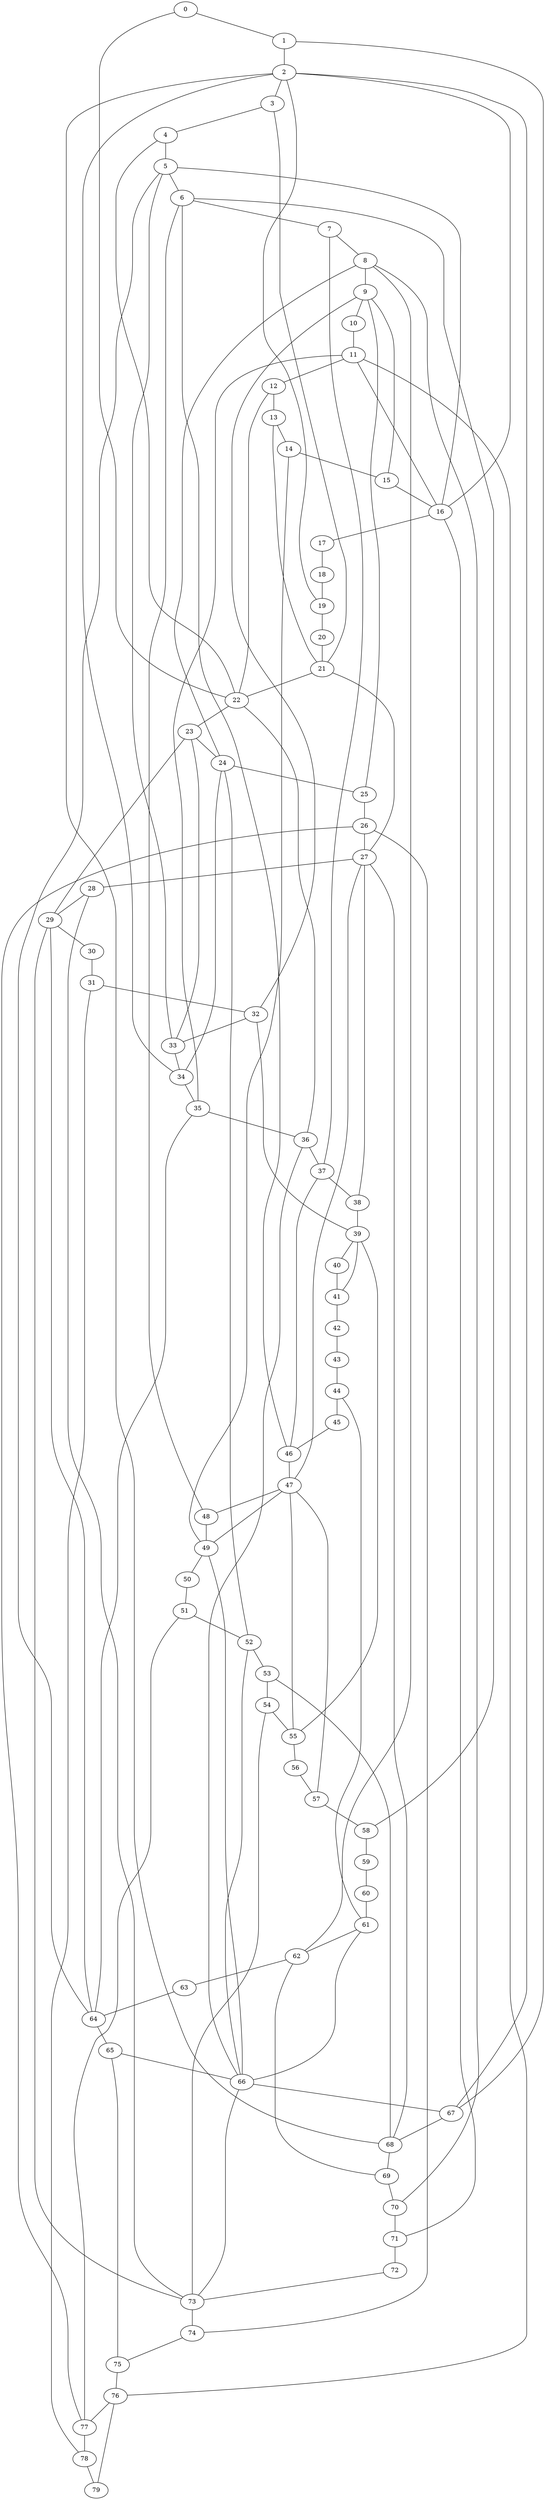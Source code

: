 
graph graphname {
    0 -- 1
0 -- 22
1 -- 2
1 -- 67
2 -- 3
2 -- 67
2 -- 34
2 -- 19
2 -- 68
2 -- 16
3 -- 4
3 -- 21
4 -- 5
4 -- 22
5 -- 6
5 -- 33
5 -- 16
5 -- 64
6 -- 7
6 -- 58
6 -- 48
6 -- 46
7 -- 8
7 -- 37
8 -- 9
8 -- 24
8 -- 62
8 -- 70
9 -- 10
9 -- 25
9 -- 15
9 -- 32
10 -- 11
11 -- 12
11 -- 16
11 -- 35
11 -- 76
12 -- 13
12 -- 22
13 -- 14
13 -- 21
14 -- 15
14 -- 49
15 -- 16
16 -- 17
16 -- 71
17 -- 18
18 -- 19
19 -- 20
20 -- 21
21 -- 22
21 -- 27
22 -- 23
22 -- 36
23 -- 24
23 -- 29
23 -- 33
24 -- 25
24 -- 34
24 -- 52
25 -- 26
26 -- 27
26 -- 77
26 -- 74
27 -- 28
27 -- 68
27 -- 47
27 -- 38
28 -- 29
28 -- 73
29 -- 30
29 -- 73
29 -- 64
30 -- 31
31 -- 32
31 -- 78
32 -- 33
32 -- 39
33 -- 34
34 -- 35
35 -- 36
35 -- 64
36 -- 37
36 -- 66
37 -- 38
37 -- 46
38 -- 39
39 -- 40
39 -- 41
39 -- 55
40 -- 41
41 -- 42
42 -- 43
43 -- 44
44 -- 45
44 -- 61
45 -- 46
46 -- 47
47 -- 48
47 -- 57
47 -- 49
47 -- 55
48 -- 49
49 -- 50
49 -- 66
50 -- 51
51 -- 52
51 -- 77
52 -- 53
52 -- 66
53 -- 54
53 -- 68
54 -- 55
54 -- 73
55 -- 56
56 -- 57
57 -- 58
58 -- 59
59 -- 60
60 -- 61
61 -- 62
61 -- 66
62 -- 63
62 -- 69
63 -- 64
64 -- 65
65 -- 66
65 -- 75
66 -- 67
66 -- 73
67 -- 68
68 -- 69
69 -- 70
70 -- 71
71 -- 72
72 -- 73
73 -- 74
74 -- 75
75 -- 76
76 -- 77
76 -- 79
77 -- 78
78 -- 79

}
